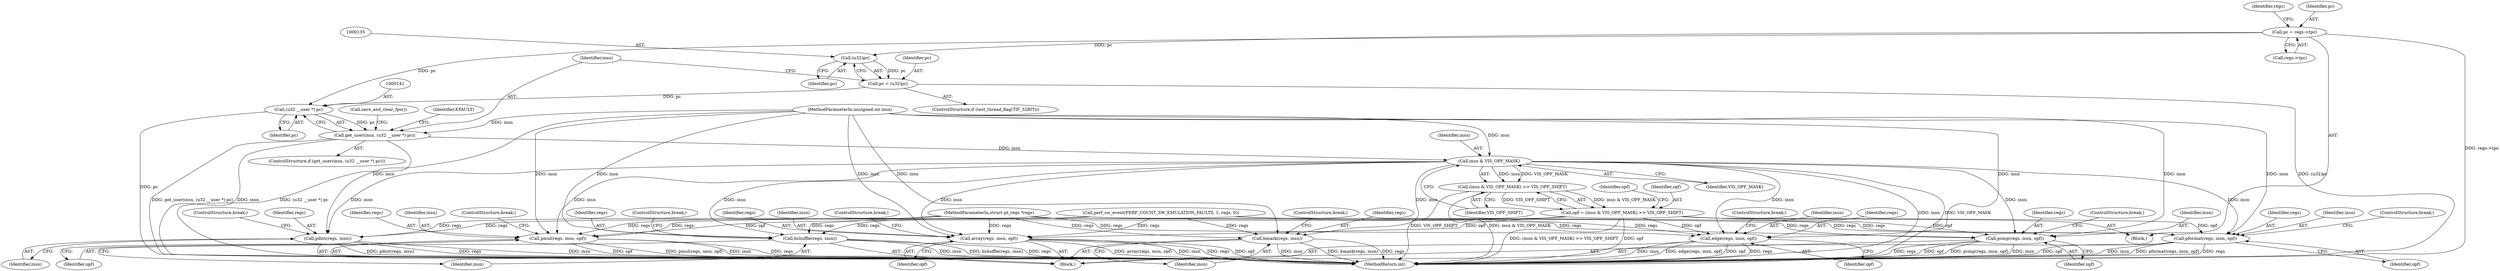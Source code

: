 digraph "0_linux_a8b0ca17b80e92faab46ee7179ba9e99ccb61233_40@pointer" {
"1000112" [label="(Call,pc = regs->tpc)"];
"1000134" [label="(Call,(u32)pc)"];
"1000132" [label="(Call,pc = (u32)pc)"];
"1000140" [label="(Call,(u32 __user *) pc)"];
"1000138" [label="(Call,get_user(insn, (u32 __user *) pc))"];
"1000150" [label="(Call,insn & VIS_OPF_MASK)"];
"1000149" [label="(Call,(insn & VIS_OPF_MASK) >> VIS_OPF_SHIFT)"];
"1000147" [label="(Call,opf = (insn & VIS_OPF_MASK) >> VIS_OPF_SHIFT)"];
"1000166" [label="(Call,pformat(regs, insn, opf))"];
"1000178" [label="(Call,pmul(regs, insn, opf))"];
"1000191" [label="(Call,pcmp(regs, insn, opf))"];
"1000208" [label="(Call,edge(regs, insn, opf))"];
"1000221" [label="(Call,array(regs, insn, opf))"];
"1000214" [label="(Call,pdist(regs, insn))"];
"1000227" [label="(Call,bmask(regs, insn))"];
"1000232" [label="(Call,bshuffle(regs, insn))"];
"1000121" [label="(Identifier,regs)"];
"1000193" [label="(Identifier,insn)"];
"1000138" [label="(Call,get_user(insn, (u32 __user *) pc))"];
"1000195" [label="(ControlStructure,break;)"];
"1000223" [label="(Identifier,insn)"];
"1000208" [label="(Call,edge(regs, insn, opf))"];
"1000153" [label="(Identifier,VIS_OPF_SHIFT)"];
"1000110" [label="(Block,)"];
"1000228" [label="(Identifier,regs)"];
"1000151" [label="(Identifier,insn)"];
"1000211" [label="(Identifier,opf)"];
"1000230" [label="(ControlStructure,break;)"];
"1000124" [label="(Call,perf_sw_event(PERF_COUNT_SW_EMULATION_FAULTS, 1, regs, 0))"];
"1000179" [label="(Identifier,regs)"];
"1000225" [label="(ControlStructure,break;)"];
"1000216" [label="(Identifier,insn)"];
"1000233" [label="(Identifier,regs)"];
"1000147" [label="(Call,opf = (insn & VIS_OPF_MASK) >> VIS_OPF_SHIFT)"];
"1000148" [label="(Identifier,opf)"];
"1000114" [label="(Call,regs->tpc)"];
"1000113" [label="(Identifier,pc)"];
"1000145" [label="(Identifier,EFAULT)"];
"1000178" [label="(Call,pmul(regs, insn, opf))"];
"1000132" [label="(Call,pc = (u32)pc)"];
"1000112" [label="(Call,pc = regs->tpc)"];
"1000232" [label="(Call,bshuffle(regs, insn))"];
"1000234" [label="(Identifier,insn)"];
"1000146" [label="(Call,save_and_clear_fpu())"];
"1000221" [label="(Call,array(regs, insn, opf))"];
"1000140" [label="(Call,(u32 __user *) pc)"];
"1000168" [label="(Identifier,insn)"];
"1000180" [label="(Identifier,insn)"];
"1000169" [label="(Identifier,opf)"];
"1000194" [label="(Identifier,opf)"];
"1000129" [label="(ControlStructure,if (test_thread_flag(TIF_32BIT)))"];
"1000235" [label="(ControlStructure,break;)"];
"1000215" [label="(Identifier,regs)"];
"1000137" [label="(ControlStructure,if (get_user(insn, (u32 __user *) pc)))"];
"1000150" [label="(Call,insn & VIS_OPF_MASK)"];
"1000156" [label="(Block,)"];
"1000209" [label="(Identifier,regs)"];
"1000214" [label="(Call,pdist(regs, insn))"];
"1000212" [label="(ControlStructure,break;)"];
"1000136" [label="(Identifier,pc)"];
"1000133" [label="(Identifier,pc)"];
"1000227" [label="(Call,bmask(regs, insn))"];
"1000181" [label="(Identifier,opf)"];
"1000210" [label="(Identifier,insn)"];
"1000149" [label="(Call,(insn & VIS_OPF_MASK) >> VIS_OPF_SHIFT)"];
"1000142" [label="(Identifier,pc)"];
"1000139" [label="(Identifier,insn)"];
"1000229" [label="(Identifier,insn)"];
"1000217" [label="(ControlStructure,break;)"];
"1000109" [label="(MethodParameterIn,unsigned int insn)"];
"1000224" [label="(Identifier,opf)"];
"1000155" [label="(Identifier,opf)"];
"1000108" [label="(MethodParameterIn,struct pt_regs *regs)"];
"1000250" [label="(MethodReturn,int)"];
"1000152" [label="(Identifier,VIS_OPF_MASK)"];
"1000166" [label="(Call,pformat(regs, insn, opf))"];
"1000182" [label="(ControlStructure,break;)"];
"1000191" [label="(Call,pcmp(regs, insn, opf))"];
"1000170" [label="(ControlStructure,break;)"];
"1000167" [label="(Identifier,regs)"];
"1000192" [label="(Identifier,regs)"];
"1000222" [label="(Identifier,regs)"];
"1000134" [label="(Call,(u32)pc)"];
"1000112" -> "1000110"  [label="AST: "];
"1000112" -> "1000114"  [label="CFG: "];
"1000113" -> "1000112"  [label="AST: "];
"1000114" -> "1000112"  [label="AST: "];
"1000121" -> "1000112"  [label="CFG: "];
"1000112" -> "1000250"  [label="DDG: regs->tpc"];
"1000112" -> "1000134"  [label="DDG: pc"];
"1000112" -> "1000140"  [label="DDG: pc"];
"1000134" -> "1000132"  [label="AST: "];
"1000134" -> "1000136"  [label="CFG: "];
"1000135" -> "1000134"  [label="AST: "];
"1000136" -> "1000134"  [label="AST: "];
"1000132" -> "1000134"  [label="CFG: "];
"1000134" -> "1000132"  [label="DDG: pc"];
"1000132" -> "1000129"  [label="AST: "];
"1000133" -> "1000132"  [label="AST: "];
"1000139" -> "1000132"  [label="CFG: "];
"1000132" -> "1000250"  [label="DDG: (u32)pc"];
"1000132" -> "1000140"  [label="DDG: pc"];
"1000140" -> "1000138"  [label="AST: "];
"1000140" -> "1000142"  [label="CFG: "];
"1000141" -> "1000140"  [label="AST: "];
"1000142" -> "1000140"  [label="AST: "];
"1000138" -> "1000140"  [label="CFG: "];
"1000140" -> "1000250"  [label="DDG: pc"];
"1000140" -> "1000138"  [label="DDG: pc"];
"1000138" -> "1000137"  [label="AST: "];
"1000139" -> "1000138"  [label="AST: "];
"1000145" -> "1000138"  [label="CFG: "];
"1000146" -> "1000138"  [label="CFG: "];
"1000138" -> "1000250"  [label="DDG: get_user(insn, (u32 __user *) pc)"];
"1000138" -> "1000250"  [label="DDG: insn"];
"1000138" -> "1000250"  [label="DDG: (u32 __user *) pc"];
"1000109" -> "1000138"  [label="DDG: insn"];
"1000138" -> "1000150"  [label="DDG: insn"];
"1000150" -> "1000149"  [label="AST: "];
"1000150" -> "1000152"  [label="CFG: "];
"1000151" -> "1000150"  [label="AST: "];
"1000152" -> "1000150"  [label="AST: "];
"1000153" -> "1000150"  [label="CFG: "];
"1000150" -> "1000250"  [label="DDG: insn"];
"1000150" -> "1000250"  [label="DDG: VIS_OPF_MASK"];
"1000150" -> "1000149"  [label="DDG: insn"];
"1000150" -> "1000149"  [label="DDG: VIS_OPF_MASK"];
"1000109" -> "1000150"  [label="DDG: insn"];
"1000150" -> "1000166"  [label="DDG: insn"];
"1000150" -> "1000178"  [label="DDG: insn"];
"1000150" -> "1000191"  [label="DDG: insn"];
"1000150" -> "1000208"  [label="DDG: insn"];
"1000150" -> "1000214"  [label="DDG: insn"];
"1000150" -> "1000221"  [label="DDG: insn"];
"1000150" -> "1000227"  [label="DDG: insn"];
"1000150" -> "1000232"  [label="DDG: insn"];
"1000149" -> "1000147"  [label="AST: "];
"1000149" -> "1000153"  [label="CFG: "];
"1000153" -> "1000149"  [label="AST: "];
"1000147" -> "1000149"  [label="CFG: "];
"1000149" -> "1000250"  [label="DDG: VIS_OPF_SHIFT"];
"1000149" -> "1000250"  [label="DDG: insn & VIS_OPF_MASK"];
"1000149" -> "1000147"  [label="DDG: insn & VIS_OPF_MASK"];
"1000149" -> "1000147"  [label="DDG: VIS_OPF_SHIFT"];
"1000147" -> "1000110"  [label="AST: "];
"1000148" -> "1000147"  [label="AST: "];
"1000155" -> "1000147"  [label="CFG: "];
"1000147" -> "1000250"  [label="DDG: (insn & VIS_OPF_MASK) >> VIS_OPF_SHIFT"];
"1000147" -> "1000250"  [label="DDG: opf"];
"1000147" -> "1000166"  [label="DDG: opf"];
"1000147" -> "1000178"  [label="DDG: opf"];
"1000147" -> "1000191"  [label="DDG: opf"];
"1000147" -> "1000208"  [label="DDG: opf"];
"1000147" -> "1000221"  [label="DDG: opf"];
"1000166" -> "1000156"  [label="AST: "];
"1000166" -> "1000169"  [label="CFG: "];
"1000167" -> "1000166"  [label="AST: "];
"1000168" -> "1000166"  [label="AST: "];
"1000169" -> "1000166"  [label="AST: "];
"1000170" -> "1000166"  [label="CFG: "];
"1000166" -> "1000250"  [label="DDG: opf"];
"1000166" -> "1000250"  [label="DDG: insn"];
"1000166" -> "1000250"  [label="DDG: pformat(regs, insn, opf)"];
"1000166" -> "1000250"  [label="DDG: regs"];
"1000124" -> "1000166"  [label="DDG: regs"];
"1000108" -> "1000166"  [label="DDG: regs"];
"1000109" -> "1000166"  [label="DDG: insn"];
"1000178" -> "1000156"  [label="AST: "];
"1000178" -> "1000181"  [label="CFG: "];
"1000179" -> "1000178"  [label="AST: "];
"1000180" -> "1000178"  [label="AST: "];
"1000181" -> "1000178"  [label="AST: "];
"1000182" -> "1000178"  [label="CFG: "];
"1000178" -> "1000250"  [label="DDG: regs"];
"1000178" -> "1000250"  [label="DDG: opf"];
"1000178" -> "1000250"  [label="DDG: pmul(regs, insn, opf)"];
"1000178" -> "1000250"  [label="DDG: insn"];
"1000124" -> "1000178"  [label="DDG: regs"];
"1000108" -> "1000178"  [label="DDG: regs"];
"1000109" -> "1000178"  [label="DDG: insn"];
"1000191" -> "1000156"  [label="AST: "];
"1000191" -> "1000194"  [label="CFG: "];
"1000192" -> "1000191"  [label="AST: "];
"1000193" -> "1000191"  [label="AST: "];
"1000194" -> "1000191"  [label="AST: "];
"1000195" -> "1000191"  [label="CFG: "];
"1000191" -> "1000250"  [label="DDG: opf"];
"1000191" -> "1000250"  [label="DDG: pcmp(regs, insn, opf)"];
"1000191" -> "1000250"  [label="DDG: insn"];
"1000191" -> "1000250"  [label="DDG: regs"];
"1000124" -> "1000191"  [label="DDG: regs"];
"1000108" -> "1000191"  [label="DDG: regs"];
"1000109" -> "1000191"  [label="DDG: insn"];
"1000208" -> "1000156"  [label="AST: "];
"1000208" -> "1000211"  [label="CFG: "];
"1000209" -> "1000208"  [label="AST: "];
"1000210" -> "1000208"  [label="AST: "];
"1000211" -> "1000208"  [label="AST: "];
"1000212" -> "1000208"  [label="CFG: "];
"1000208" -> "1000250"  [label="DDG: regs"];
"1000208" -> "1000250"  [label="DDG: insn"];
"1000208" -> "1000250"  [label="DDG: edge(regs, insn, opf)"];
"1000208" -> "1000250"  [label="DDG: opf"];
"1000124" -> "1000208"  [label="DDG: regs"];
"1000108" -> "1000208"  [label="DDG: regs"];
"1000109" -> "1000208"  [label="DDG: insn"];
"1000221" -> "1000156"  [label="AST: "];
"1000221" -> "1000224"  [label="CFG: "];
"1000222" -> "1000221"  [label="AST: "];
"1000223" -> "1000221"  [label="AST: "];
"1000224" -> "1000221"  [label="AST: "];
"1000225" -> "1000221"  [label="CFG: "];
"1000221" -> "1000250"  [label="DDG: array(regs, insn, opf)"];
"1000221" -> "1000250"  [label="DDG: insn"];
"1000221" -> "1000250"  [label="DDG: regs"];
"1000221" -> "1000250"  [label="DDG: opf"];
"1000124" -> "1000221"  [label="DDG: regs"];
"1000108" -> "1000221"  [label="DDG: regs"];
"1000109" -> "1000221"  [label="DDG: insn"];
"1000214" -> "1000156"  [label="AST: "];
"1000214" -> "1000216"  [label="CFG: "];
"1000215" -> "1000214"  [label="AST: "];
"1000216" -> "1000214"  [label="AST: "];
"1000217" -> "1000214"  [label="CFG: "];
"1000214" -> "1000250"  [label="DDG: insn"];
"1000214" -> "1000250"  [label="DDG: pdist(regs, insn)"];
"1000214" -> "1000250"  [label="DDG: regs"];
"1000124" -> "1000214"  [label="DDG: regs"];
"1000108" -> "1000214"  [label="DDG: regs"];
"1000109" -> "1000214"  [label="DDG: insn"];
"1000227" -> "1000156"  [label="AST: "];
"1000227" -> "1000229"  [label="CFG: "];
"1000228" -> "1000227"  [label="AST: "];
"1000229" -> "1000227"  [label="AST: "];
"1000230" -> "1000227"  [label="CFG: "];
"1000227" -> "1000250"  [label="DDG: bmask(regs, insn)"];
"1000227" -> "1000250"  [label="DDG: regs"];
"1000227" -> "1000250"  [label="DDG: insn"];
"1000124" -> "1000227"  [label="DDG: regs"];
"1000108" -> "1000227"  [label="DDG: regs"];
"1000109" -> "1000227"  [label="DDG: insn"];
"1000232" -> "1000156"  [label="AST: "];
"1000232" -> "1000234"  [label="CFG: "];
"1000233" -> "1000232"  [label="AST: "];
"1000234" -> "1000232"  [label="AST: "];
"1000235" -> "1000232"  [label="CFG: "];
"1000232" -> "1000250"  [label="DDG: bshuffle(regs, insn)"];
"1000232" -> "1000250"  [label="DDG: regs"];
"1000232" -> "1000250"  [label="DDG: insn"];
"1000124" -> "1000232"  [label="DDG: regs"];
"1000108" -> "1000232"  [label="DDG: regs"];
"1000109" -> "1000232"  [label="DDG: insn"];
}
